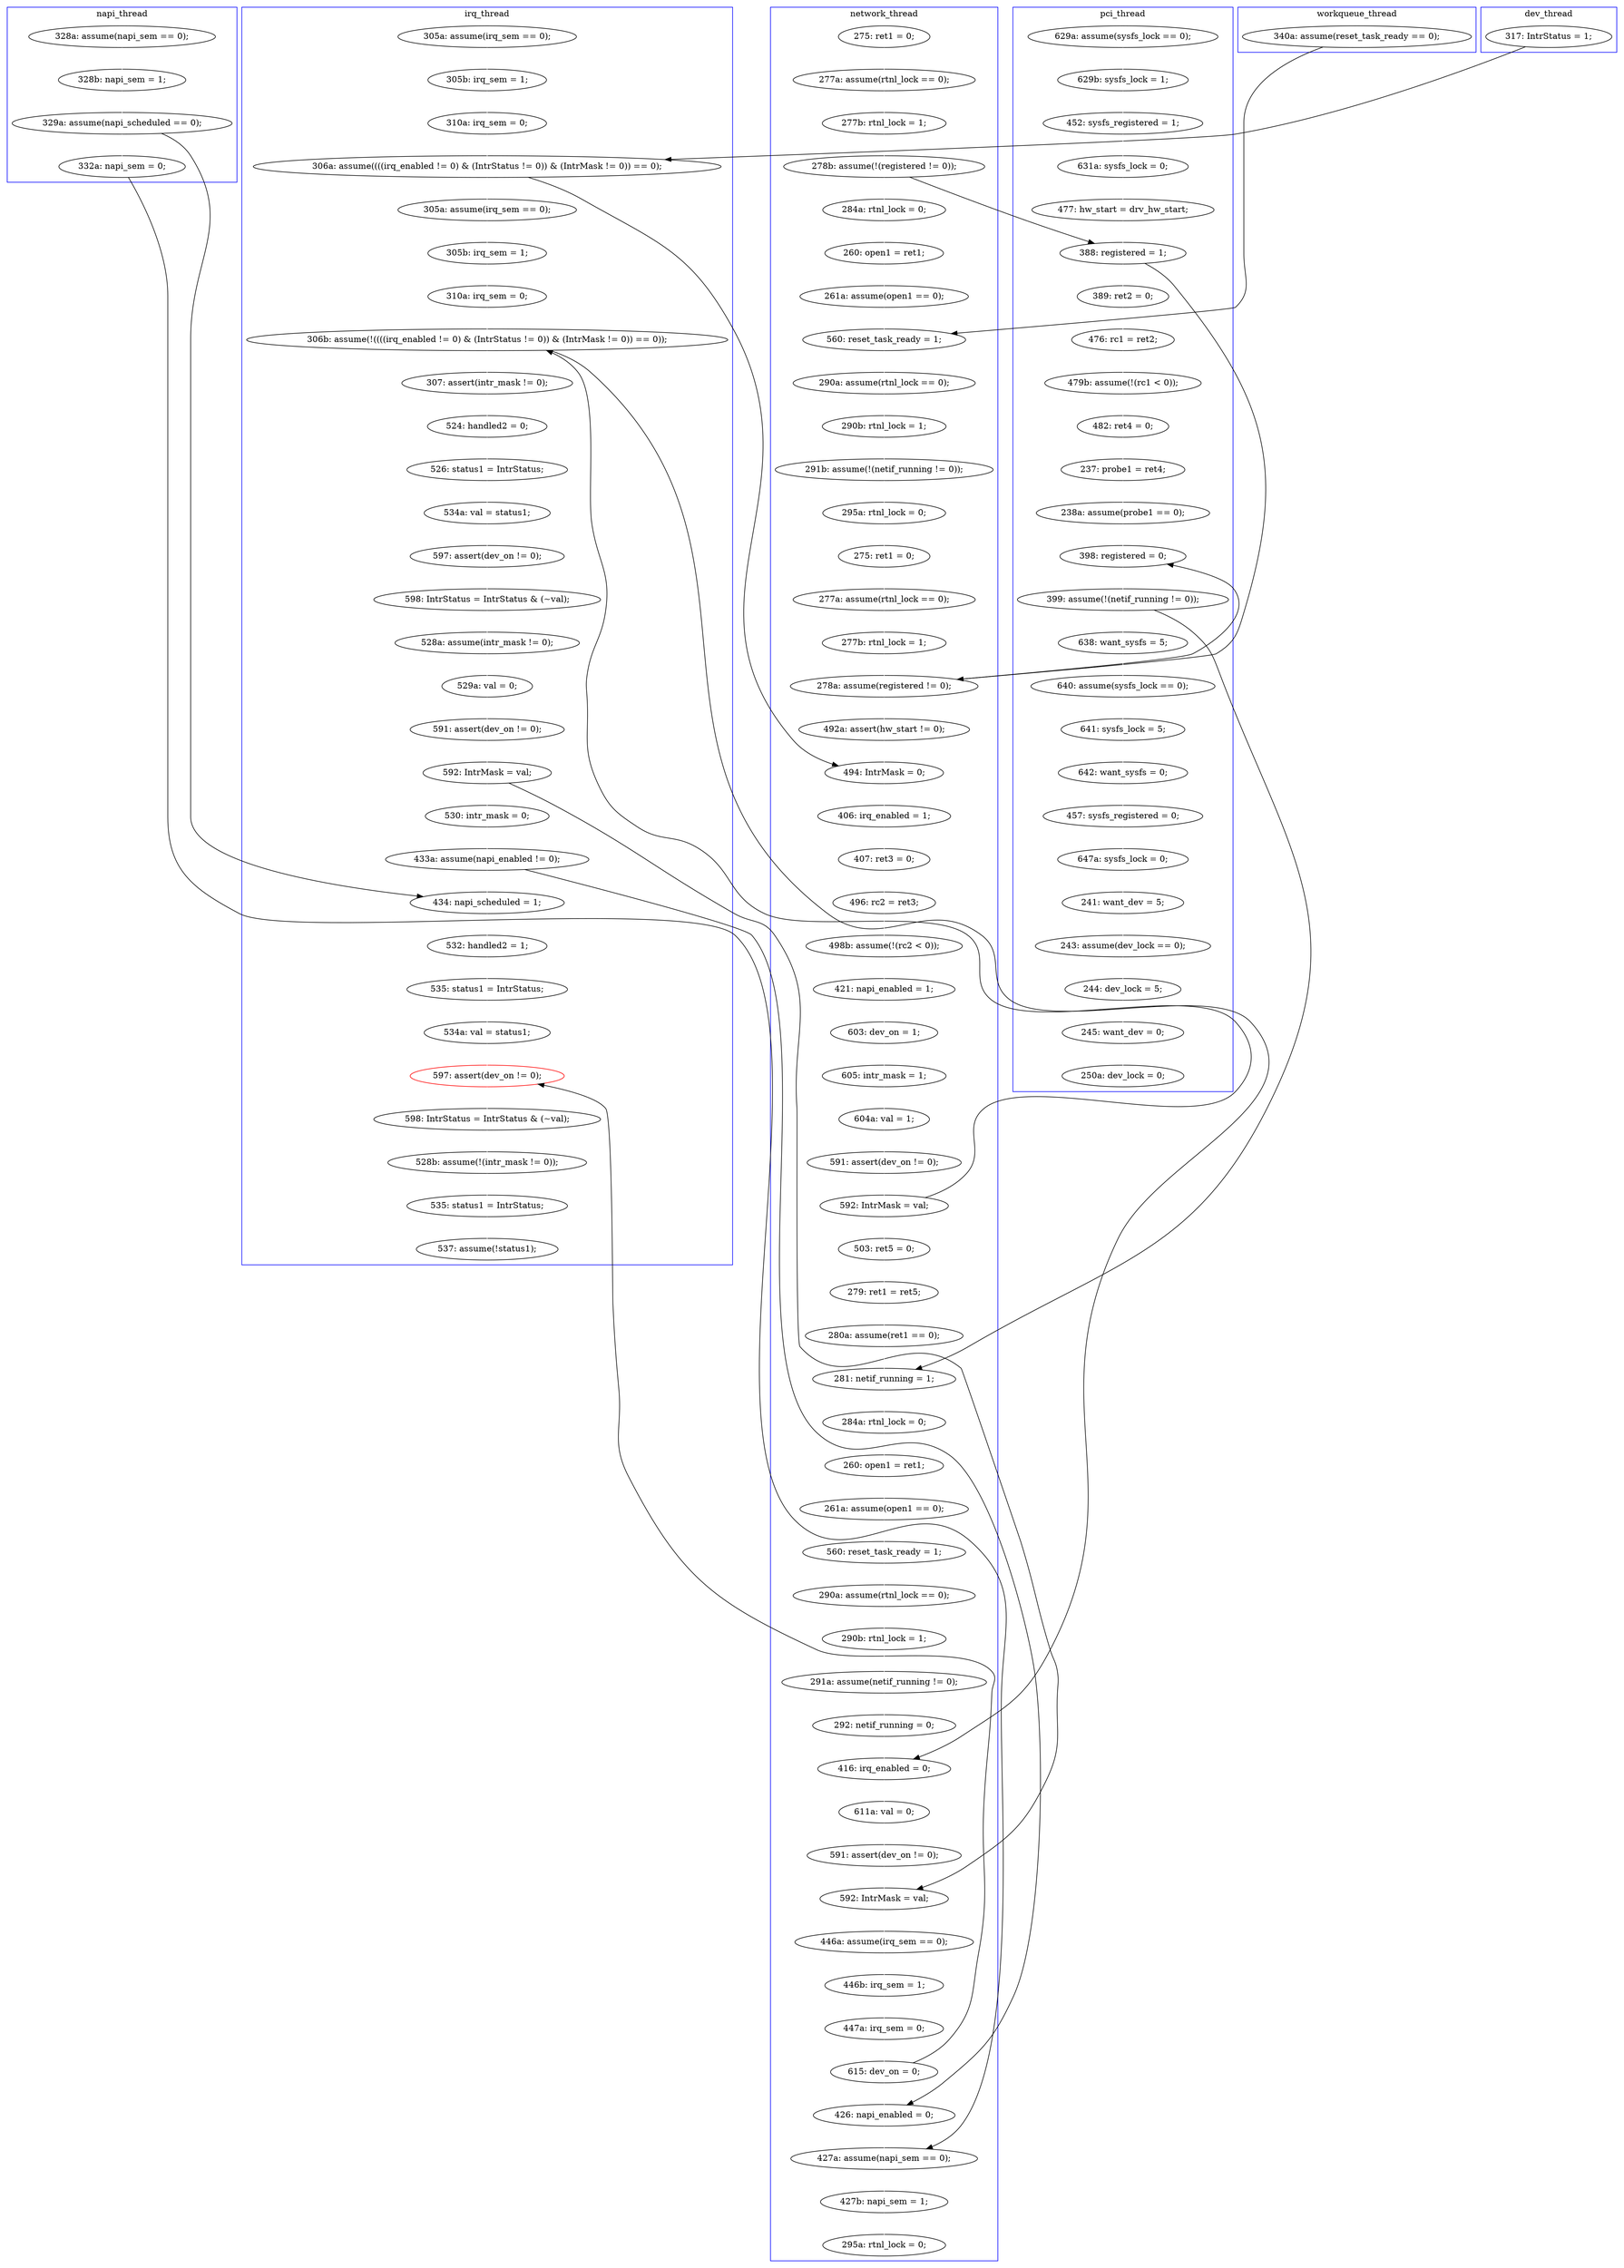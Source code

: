digraph Counterexample {
	204 -> 205 [color = white, style = solid]
	69 -> 83 [color = white, style = solid]
	191 -> 200 [color = white, style = solid]
	262 -> 263 [color = black, style = solid, constraint = false]
	230 -> 231 [color = white, style = solid]
	71 -> 72 [color = white, style = solid]
	167 -> 168 [color = white, style = solid]
	154 -> 155 [color = white, style = solid]
	99 -> 244 [color = black, style = solid, constraint = false]
	104 -> 126 [color = black, style = solid, constraint = false]
	263 -> 264 [color = white, style = solid]
	116 -> 123 [color = white, style = solid]
	175 -> 187 [color = white, style = solid]
	49 -> 104 [color = black, style = solid, constraint = false]
	258 -> 259 [color = white, style = solid]
	197 -> 198 [color = white, style = solid]
	126 -> 128 [color = black, style = solid, constraint = false]
	124 -> 126 [color = white, style = solid]
	188 -> 191 [color = white, style = solid]
	156 -> 175 [color = white, style = solid]
	208 -> 247 [color = black, style = solid, constraint = false]
	165 -> 172 [color = white, style = solid]
	216 -> 219 [color = white, style = solid]
	236 -> 241 [color = white, style = solid]
	177 -> 180 [color = white, style = solid]
	247 -> 257 [color = white, style = solid]
	213 -> 215 [color = white, style = solid]
	44 -> 45 [color = white, style = solid]
	249 -> 251 [color = white, style = solid]
	49 -> 61 [color = white, style = solid]
	72 -> 74 [color = white, style = solid]
	187 -> 195 [color = white, style = solid]
	76 -> 167 [color = white, style = solid]
	173 -> 236 [color = black, style = solid, constraint = false]
	76 -> 136 [color = black, style = solid, constraint = false]
	161 -> 163 [color = white, style = solid]
	181 -> 186 [color = white, style = solid]
	152 -> 159 [color = white, style = solid]
	210 -> 243 [color = white, style = solid]
	193 -> 277 [color = black, style = solid, constraint = false]
	268 -> 271 [color = white, style = solid]
	207 -> 208 [color = white, style = solid]
	243 -> 244 [color = white, style = solid]
	277 -> 278 [color = white, style = solid]
	208 -> 210 [color = white, style = solid]
	168 -> 169 [color = white, style = solid]
	246 -> 247 [color = white, style = solid]
	259 -> 262 [color = white, style = solid]
	82 -> 88 [color = white, style = solid]
	105 -> 106 [color = white, style = solid]
	109 -> 110 [color = white, style = solid]
	129 -> 213 [color = black, style = solid, constraint = false]
	223 -> 227 [color = white, style = solid]
	104 -> 105 [color = white, style = solid]
	215 -> 216 [color = white, style = solid]
	278 -> 282 [color = white, style = solid]
	228 -> 230 [color = white, style = solid]
	129 -> 149 [color = white, style = solid]
	123 -> 124 [color = white, style = solid]
	65 -> 69 [color = white, style = solid]
	59 -> 76 [color = black, style = solid, constraint = false]
	243 -> 276 [color = black, style = solid, constraint = false]
	110 -> 111 [color = white, style = solid]
	231 -> 236 [color = white, style = solid]
	128 -> 129 [color = white, style = solid]
	195 -> 197 [color = white, style = solid]
	257 -> 258 [color = white, style = solid]
	180 -> 213 [color = white, style = solid]
	172 -> 177 [color = white, style = solid]
	97 -> 99 [color = white, style = solid]
	160 -> 161 [color = white, style = solid]
	159 -> 160 [color = white, style = solid]
	201 -> 204 [color = white, style = solid]
	200 -> 201 [color = white, style = solid]
	219 -> 223 [color = white, style = solid]
	74 -> 76 [color = white, style = solid]
	114 -> 128 [color = white, style = solid]
	144 -> 145 [color = white, style = solid]
	62 -> 65 [color = white, style = solid]
	241 -> 246 [color = white, style = solid]
	40 -> 69 [color = black, style = solid, constraint = false]
	271 -> 272 [color = white, style = solid]
	199 -> 212 [color = white, style = solid]
	165 -> 173 [color = black, style = solid, constraint = false]
	173 -> 181 [color = white, style = solid]
	169 -> 173 [color = white, style = solid]
	43 -> 44 [color = white, style = solid]
	83 -> 84 [color = white, style = solid]
	136 -> 143 [color = white, style = solid]
	205 -> 207 [color = white, style = solid]
	143 -> 144 [color = white, style = solid]
	163 -> 165 [color = white, style = solid]
	96 -> 97 [color = white, style = solid]
	148 -> 152 [color = white, style = solid]
	276 -> 277 [color = white, style = solid]
	262 -> 276 [color = white, style = solid]
	254 -> 263 [color = white, style = solid]
	84 -> 87 [color = white, style = solid]
	31 -> 32 [color = white, style = solid]
	251 -> 254 [color = white, style = solid]
	145 -> 148 [color = white, style = solid]
	134 -> 136 [color = white, style = solid]
	99 -> 193 [color = white, style = solid]
	61 -> 62 [color = white, style = solid]
	87 -> 95 [color = white, style = solid]
	45 -> 49 [color = white, style = solid]
	244 -> 249 [color = white, style = solid]
	106 -> 109 [color = white, style = solid]
	111 -> 114 [color = white, style = solid]
	186 -> 188 [color = white, style = solid]
	264 -> 268 [color = white, style = solid]
	149 -> 154 [color = white, style = solid]
	95 -> 116 [color = white, style = solid]
	198 -> 199 [color = white, style = solid]
	126 -> 134 [color = white, style = solid]
	227 -> 228 [color = white, style = solid]
	52 -> 82 [color = white, style = solid]
	155 -> 156 [color = white, style = solid]
	32 -> 52 [color = white, style = solid]
	88 -> 104 [color = white, style = solid]
	subgraph cluster7 {
		label = dev_thread
		color = blue
		59  [label = "317: IntrStatus = 1;"]
	}
	subgraph cluster4 {
		label = napi_thread
		color = blue
		96  [label = "328a: assume(napi_sem == 0);"]
		99  [label = "329a: assume(napi_scheduled == 0);"]
		97  [label = "328b: napi_sem = 1;"]
		193  [label = "332a: napi_sem = 0;"]
	}
	subgraph cluster1 {
		label = pci_thread
		color = blue
		129  [label = "399: assume(!(netif_running != 0));"]
		104  [label = "388: registered = 1;"]
		109  [label = "479b: assume(!(rc1 < 0));"]
		31  [label = "629a: assume(sysfs_lock == 0);"]
		88  [label = "477: hw_start = drv_hw_start;"]
		212  [label = "250a: dev_lock = 0;"]
		199  [label = "245: want_dev = 0;"]
		195  [label = "241: want_dev = 5;"]
		187  [label = "647a: sysfs_lock = 0;"]
		128  [label = "398: registered = 0;"]
		198  [label = "244: dev_lock = 5;"]
		114  [label = "238a: assume(probe1 == 0);"]
		149  [label = "638: want_sysfs = 5;"]
		52  [label = "452: sysfs_registered = 1;"]
		154  [label = "640: assume(sysfs_lock == 0);"]
		106  [label = "476: rc1 = ret2;"]
		32  [label = "629b: sysfs_lock = 1;"]
		111  [label = "237: probe1 = ret4;"]
		175  [label = "457: sysfs_registered = 0;"]
		197  [label = "243: assume(dev_lock == 0);"]
		155  [label = "641: sysfs_lock = 5;"]
		110  [label = "482: ret4 = 0;"]
		82  [label = "631a: sysfs_lock = 0;"]
		156  [label = "642: want_sysfs = 0;"]
		105  [label = "389: ret2 = 0;"]
	}
	subgraph cluster2 {
		label = network_thread
		color = blue
		246  [label = "591: assert(dev_on != 0);"]
		247  [label = "592: IntrMask = val;"]
		278  [label = "427b: napi_sem = 1;"]
		219  [label = "261a: assume(open1 == 0);"]
		177  [label = "279: ret1 = ret5;"]
		262  [label = "615: dev_on = 0;"]
		95  [label = "295a: rtnl_lock = 0;"]
		282  [label = "295a: rtnl_lock = 0;"]
		44  [label = "277a: assume(rtnl_lock == 0);"]
		145  [label = "496: rc2 = ret3;"]
		227  [label = "290a: assume(rtnl_lock == 0);"]
		143  [label = "406: irq_enabled = 1;"]
		65  [label = "261a: assume(open1 == 0);"]
		230  [label = "291a: assume(netif_running != 0);"]
		241  [label = "611a: val = 0;"]
		180  [label = "280a: assume(ret1 == 0);"]
		277  [label = "427a: assume(napi_sem == 0);"]
		213  [label = "281: netif_running = 1;"]
		159  [label = "603: dev_on = 1;"]
		136  [label = "494: IntrMask = 0;"]
		134  [label = "492a: assert(hw_start != 0);"]
		61  [label = "284a: rtnl_lock = 0;"]
		236  [label = "416: irq_enabled = 0;"]
		215  [label = "284a: rtnl_lock = 0;"]
		69  [label = "560: reset_task_ready = 1;"]
		123  [label = "277a: assume(rtnl_lock == 0);"]
		276  [label = "426: napi_enabled = 0;"]
		172  [label = "503: ret5 = 0;"]
		216  [label = "260: open1 = ret1;"]
		231  [label = "292: netif_running = 0;"]
		259  [label = "447a: irq_sem = 0;"]
		223  [label = "560: reset_task_ready = 1;"]
		258  [label = "446b: irq_sem = 1;"]
		124  [label = "277b: rtnl_lock = 1;"]
		83  [label = "290a: assume(rtnl_lock == 0);"]
		45  [label = "277b: rtnl_lock = 1;"]
		152  [label = "421: napi_enabled = 1;"]
		126  [label = "278a: assume(registered != 0);"]
		148  [label = "498b: assume(!(rc2 < 0));"]
		62  [label = "260: open1 = ret1;"]
		87  [label = "291b: assume(!(netif_running != 0));"]
		84  [label = "290b: rtnl_lock = 1;"]
		257  [label = "446a: assume(irq_sem == 0);"]
		161  [label = "604a: val = 1;"]
		160  [label = "605: intr_mask = 1;"]
		144  [label = "407: ret3 = 0;"]
		49  [label = "278b: assume(!(registered != 0));"]
		165  [label = "592: IntrMask = val;"]
		228  [label = "290b: rtnl_lock = 1;"]
		116  [label = "275: ret1 = 0;"]
		163  [label = "591: assert(dev_on != 0);"]
		43  [label = "275: ret1 = 0;"]
	}
	subgraph cluster5 {
		label = workqueue_thread
		color = blue
		40  [label = "340a: assume(reset_task_ready == 0);"]
	}
	subgraph cluster3 {
		label = irq_thread
		color = blue
		204  [label = "528a: assume(intr_mask != 0);"]
		201  [label = "598: IntrStatus = IntrStatus & (~val);"]
		173  [label = "306b: assume(!((((irq_enabled != 0) & (IntrStatus != 0)) & (IntrMask != 0)) == 0));"]
		243  [label = "433a: assume(napi_enabled != 0);"]
		251  [label = "535: status1 = IntrStatus;"]
		249  [label = "532: handled2 = 1;"]
		76  [label = "306a: assume((((irq_enabled != 0) & (IntrStatus != 0)) & (IntrMask != 0)) == 0);"]
		244  [label = "434: napi_scheduled = 1;"]
		205  [label = "529a: val = 0;"]
		167  [label = "305a: assume(irq_sem == 0);"]
		186  [label = "524: handled2 = 0;"]
		191  [label = "534a: val = status1;"]
		168  [label = "305b: irq_sem = 1;"]
		254  [label = "534a: val = status1;"]
		169  [label = "310a: irq_sem = 0;"]
		200  [label = "597: assert(dev_on != 0);"]
		207  [label = "591: assert(dev_on != 0);"]
		210  [label = "530: intr_mask = 0;"]
		263  [label = "597: assert(dev_on != 0);", color = red]
		208  [label = "592: IntrMask = val;"]
		71  [label = "305a: assume(irq_sem == 0);"]
		188  [label = "526: status1 = IntrStatus;"]
		272  [label = "537: assume(!status1);"]
		74  [label = "310a: irq_sem = 0;"]
		268  [label = "528b: assume(!(intr_mask != 0));"]
		271  [label = "535: status1 = IntrStatus;"]
		181  [label = "307: assert(intr_mask != 0);"]
		72  [label = "305b: irq_sem = 1;"]
		264  [label = "598: IntrStatus = IntrStatus & (~val);"]
	}
}